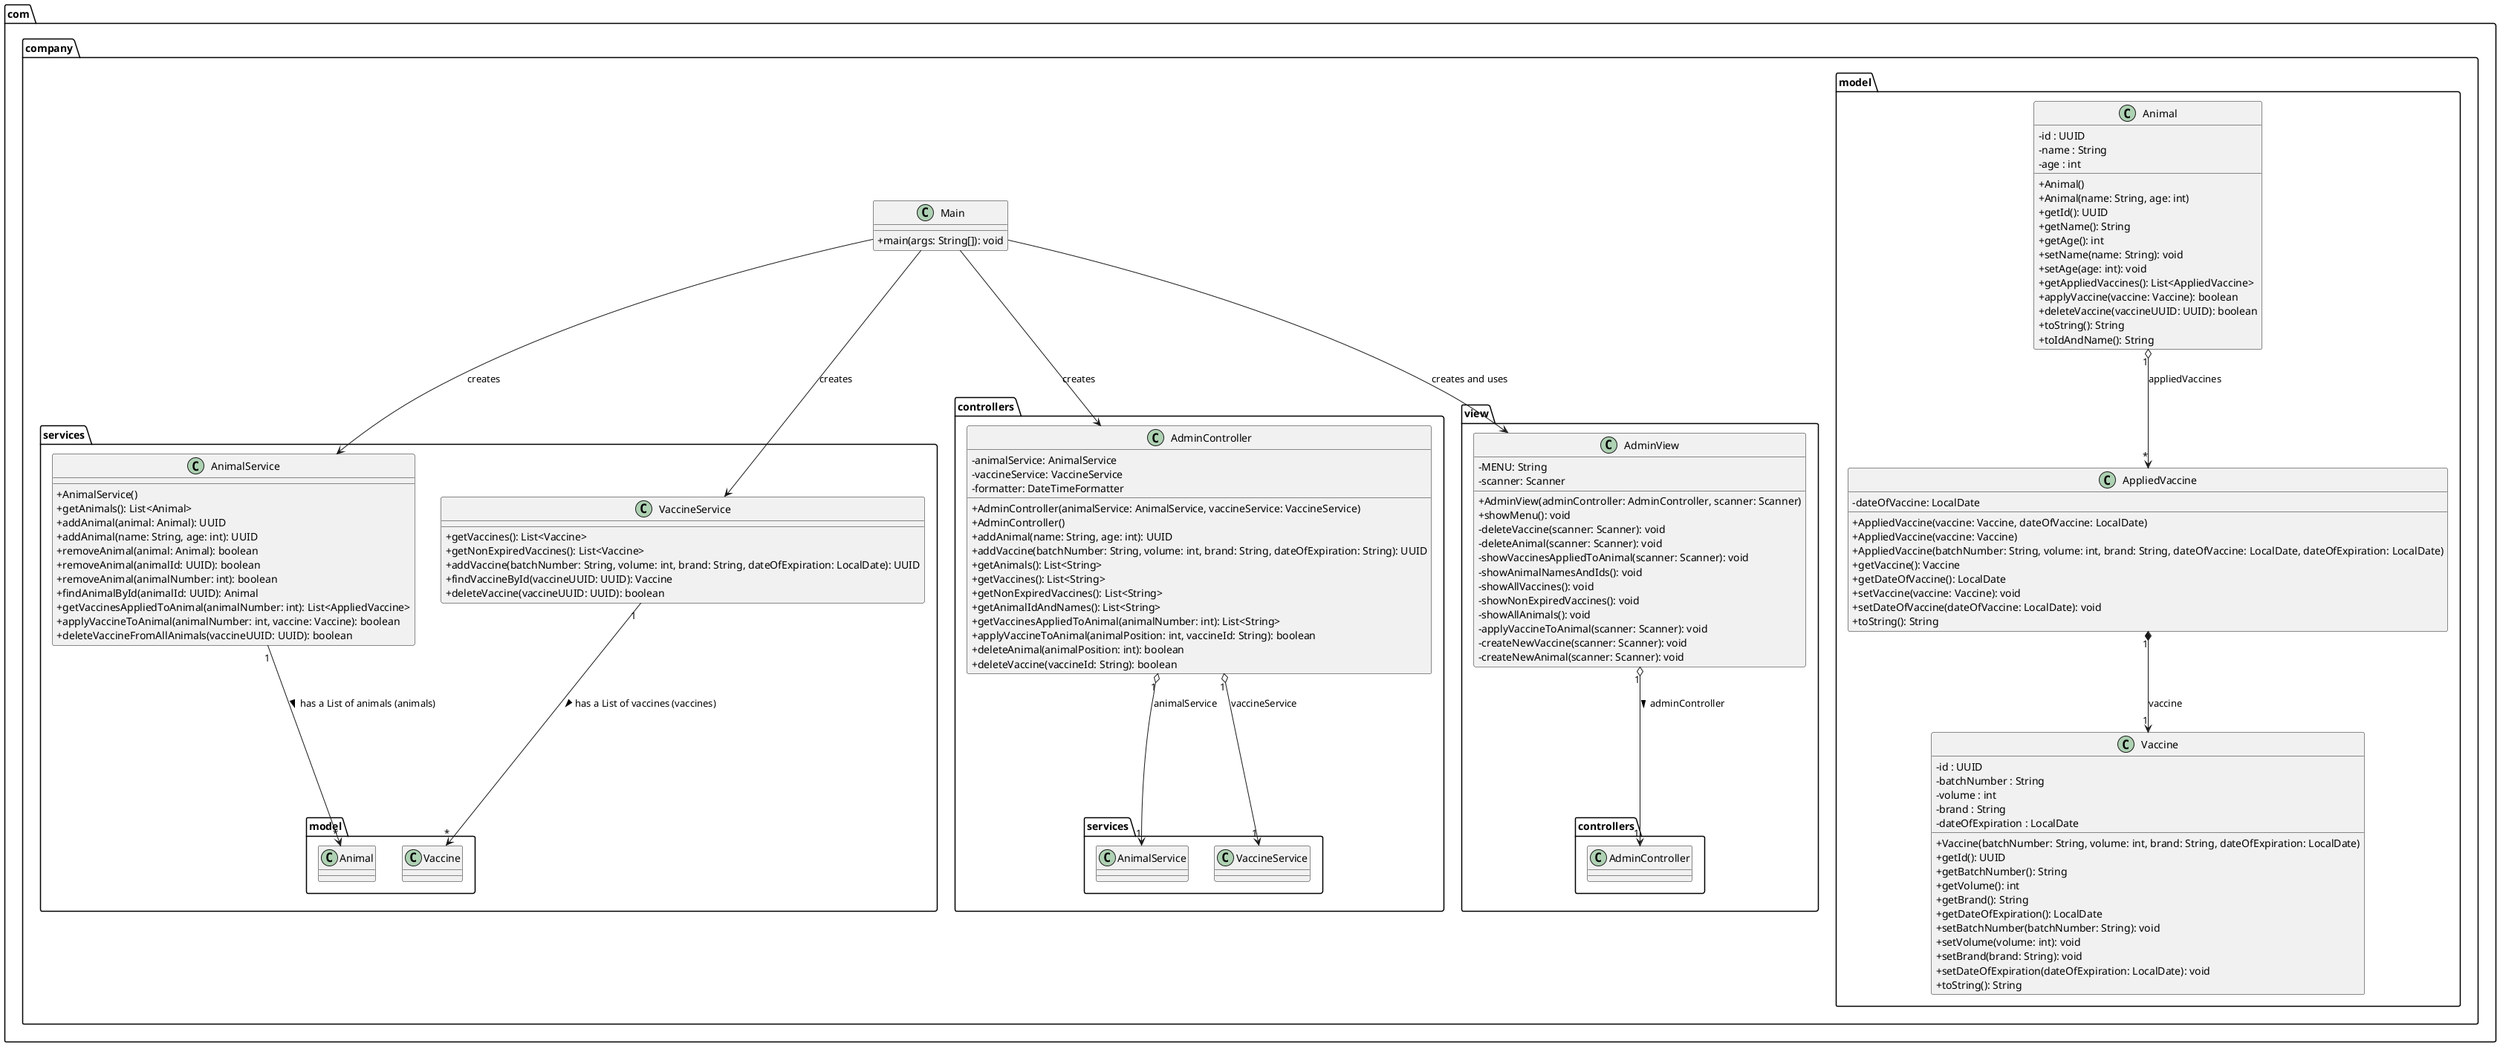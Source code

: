 @startuml
skinparam classAttributeIconSize 0
package "com.company" {

    class Main {
        + main(args: String[]): void
    }

    package "model" {
        class Animal {
            - id : UUID
            - name : String
            - age : int
            
            + Animal()
            + Animal(name: String, age: int)
            + getId(): UUID
            + getName(): String
            + getAge(): int
            + setName(name: String): void
            + setAge(age: int): void
            + getAppliedVaccines(): List<AppliedVaccine>
            + applyVaccine(vaccine: Vaccine): boolean
            + deleteVaccine(vaccineUUID: UUID): boolean
            + toString(): String
            + toIdAndName(): String
        }

        class AppliedVaccine {
            - dateOfVaccine: LocalDate
            
            + AppliedVaccine(vaccine: Vaccine, dateOfVaccine: LocalDate)
            + AppliedVaccine(vaccine: Vaccine)
            + AppliedVaccine(batchNumber: String, volume: int, brand: String, dateOfVaccine: LocalDate, dateOfExpiration: LocalDate)
            + getVaccine(): Vaccine
            + getDateOfVaccine(): LocalDate
            + setVaccine(vaccine: Vaccine): void
            + setDateOfVaccine(dateOfVaccine: LocalDate): void
            + toString(): String
        }

        class Vaccine {
            - id : UUID
            - batchNumber : String
            - volume : int
            - brand : String
            - dateOfExpiration : LocalDate
            
            + Vaccine(batchNumber: String, volume: int, brand: String, dateOfExpiration: LocalDate)
            + getId(): UUID
            + getBatchNumber(): String
            + getVolume(): int
            + getBrand(): String
            + getDateOfExpiration(): LocalDate
            + setBatchNumber(batchNumber: String): void
            + setVolume(volume: int): void
            + setBrand(brand: String): void
            + setDateOfExpiration(dateOfExpiration: LocalDate): void
            + toString(): String
        }

        AppliedVaccine "1" *--> "1" Vaccine : vaccine
        Animal "1" o--> "*" AppliedVaccine : appliedVaccines
    }

    package "services" {
        class AnimalService {

            + AnimalService()
            + getAnimals(): List<Animal>
            + addAnimal(animal: Animal): UUID
            + addAnimal(name: String, age: int): UUID
            + removeAnimal(animal: Animal): boolean
            + removeAnimal(animalId: UUID): boolean
            + removeAnimal(animalNumber: int): boolean
            + findAnimalById(animalId: UUID): Animal
            + getVaccinesAppliedToAnimal(animalNumber: int): List<AppliedVaccine>
            + applyVaccineToAnimal(animalNumber: int, vaccine: Vaccine): boolean
            + deleteVaccineFromAllAnimals(vaccineUUID: UUID): boolean
        }

        class VaccineService {

            
            + getVaccines(): List<Vaccine>
            + getNonExpiredVaccines(): List<Vaccine>
            + addVaccine(batchNumber: String, volume: int, brand: String, dateOfExpiration: LocalDate): UUID
            + findVaccineById(vaccineUUID: UUID): Vaccine
            + deleteVaccine(vaccineUUID: UUID): boolean
        }

        AnimalService "1" --> "*" "model.Animal" :> has a List of animals (animals)
        VaccineService "1" --> "*" "model.Vaccine" :> has a List of vaccines (vaccines)
    }

    package "controllers" {
        class AdminController {
            - animalService: AnimalService
            - vaccineService: VaccineService
            - formatter: DateTimeFormatter
            
            + AdminController(animalService: AnimalService, vaccineService: VaccineService)
            + AdminController()
            + addAnimal(name: String, age: int): UUID
            + addVaccine(batchNumber: String, volume: int, brand: String, dateOfExpiration: String): UUID
            + getAnimals(): List<String>
            + getVaccines(): List<String>
            + getNonExpiredVaccines(): List<String>
            + getAnimalIdAndNames(): List<String>
            + getVaccinesAppliedToAnimal(animalNumber: int): List<String>
            + applyVaccineToAnimal(animalPosition: int, vaccineId: String): boolean
            + deleteAnimal(animalPosition: int): boolean
            + deleteVaccine(vaccineId: String): boolean
        }

        AdminController "1" o--> "1" "services.AnimalService" : animalService
        AdminController "1" o--> "1" "services.VaccineService" : vaccineService
    }

    package "view" {
        class AdminView {
            - MENU: String
            - scanner: Scanner
            
            + AdminView(adminController: AdminController, scanner: Scanner)
            + showMenu(): void
            - deleteVaccine(scanner: Scanner): void
            - deleteAnimal(scanner: Scanner): void
            - showVaccinesAppliedToAnimal(scanner: Scanner): void
            - showAnimalNamesAndIds(): void
            - showAllVaccines(): void
            - showNonExpiredVaccines(): void
            - showAllAnimals(): void
            - applyVaccineToAnimal(scanner: Scanner): void
            - createNewVaccine(scanner: Scanner): void
            - createNewAnimal(scanner: Scanner): void
        }

        AdminView "1" o--> "1" "controllers.AdminController" :> adminController
    }

    Main --> "services.AnimalService" : creates
    Main --> "services.VaccineService" : creates
    Main --> "controllers.AdminController" : creates
    Main --> "view.AdminView" : creates and uses
}

@enduml